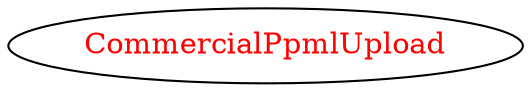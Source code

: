 digraph dependencyGraph {
 concentrate=true;
 ranksep="2.0";
 rankdir="LR"; 
 splines="ortho";
"CommercialPpmlUpload" [fontcolor="red"];
}
